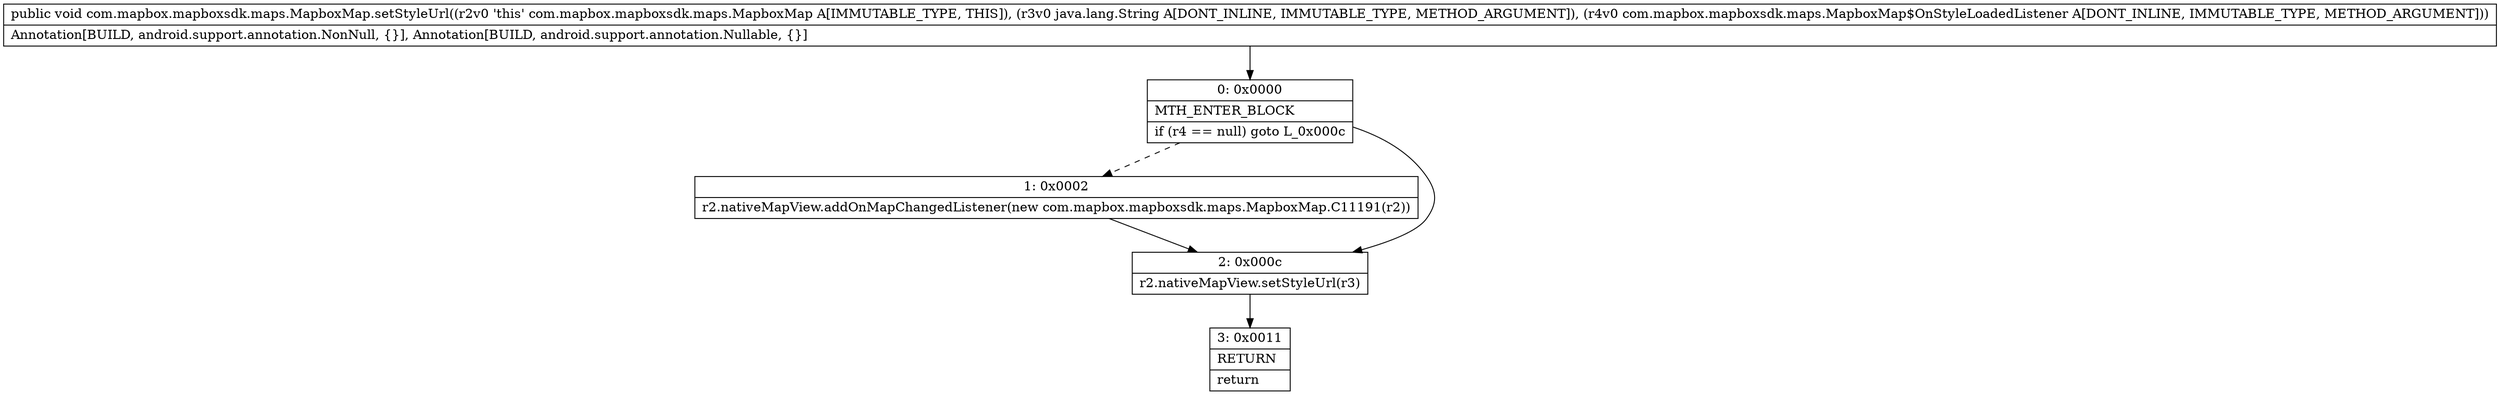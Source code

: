 digraph "CFG forcom.mapbox.mapboxsdk.maps.MapboxMap.setStyleUrl(Ljava\/lang\/String;Lcom\/mapbox\/mapboxsdk\/maps\/MapboxMap$OnStyleLoadedListener;)V" {
Node_0 [shape=record,label="{0\:\ 0x0000|MTH_ENTER_BLOCK\l|if (r4 == null) goto L_0x000c\l}"];
Node_1 [shape=record,label="{1\:\ 0x0002|r2.nativeMapView.addOnMapChangedListener(new com.mapbox.mapboxsdk.maps.MapboxMap.C11191(r2))\l}"];
Node_2 [shape=record,label="{2\:\ 0x000c|r2.nativeMapView.setStyleUrl(r3)\l}"];
Node_3 [shape=record,label="{3\:\ 0x0011|RETURN\l|return\l}"];
MethodNode[shape=record,label="{public void com.mapbox.mapboxsdk.maps.MapboxMap.setStyleUrl((r2v0 'this' com.mapbox.mapboxsdk.maps.MapboxMap A[IMMUTABLE_TYPE, THIS]), (r3v0 java.lang.String A[DONT_INLINE, IMMUTABLE_TYPE, METHOD_ARGUMENT]), (r4v0 com.mapbox.mapboxsdk.maps.MapboxMap$OnStyleLoadedListener A[DONT_INLINE, IMMUTABLE_TYPE, METHOD_ARGUMENT]))  | Annotation[BUILD, android.support.annotation.NonNull, \{\}], Annotation[BUILD, android.support.annotation.Nullable, \{\}]\l}"];
MethodNode -> Node_0;
Node_0 -> Node_1[style=dashed];
Node_0 -> Node_2;
Node_1 -> Node_2;
Node_2 -> Node_3;
}

